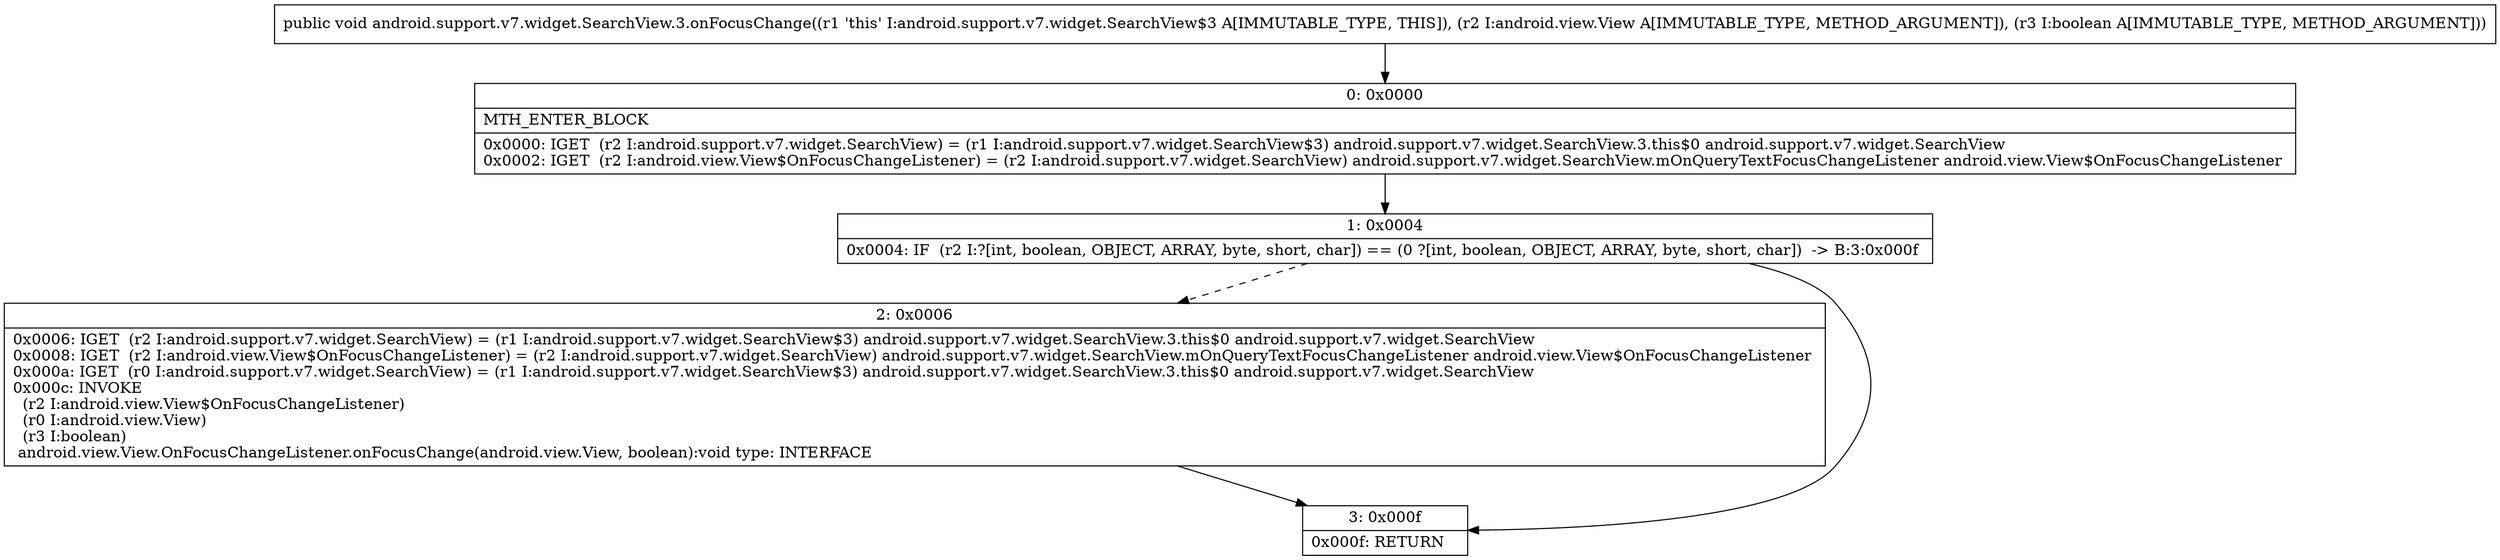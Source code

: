 digraph "CFG forandroid.support.v7.widget.SearchView.3.onFocusChange(Landroid\/view\/View;Z)V" {
Node_0 [shape=record,label="{0\:\ 0x0000|MTH_ENTER_BLOCK\l|0x0000: IGET  (r2 I:android.support.v7.widget.SearchView) = (r1 I:android.support.v7.widget.SearchView$3) android.support.v7.widget.SearchView.3.this$0 android.support.v7.widget.SearchView \l0x0002: IGET  (r2 I:android.view.View$OnFocusChangeListener) = (r2 I:android.support.v7.widget.SearchView) android.support.v7.widget.SearchView.mOnQueryTextFocusChangeListener android.view.View$OnFocusChangeListener \l}"];
Node_1 [shape=record,label="{1\:\ 0x0004|0x0004: IF  (r2 I:?[int, boolean, OBJECT, ARRAY, byte, short, char]) == (0 ?[int, boolean, OBJECT, ARRAY, byte, short, char])  \-\> B:3:0x000f \l}"];
Node_2 [shape=record,label="{2\:\ 0x0006|0x0006: IGET  (r2 I:android.support.v7.widget.SearchView) = (r1 I:android.support.v7.widget.SearchView$3) android.support.v7.widget.SearchView.3.this$0 android.support.v7.widget.SearchView \l0x0008: IGET  (r2 I:android.view.View$OnFocusChangeListener) = (r2 I:android.support.v7.widget.SearchView) android.support.v7.widget.SearchView.mOnQueryTextFocusChangeListener android.view.View$OnFocusChangeListener \l0x000a: IGET  (r0 I:android.support.v7.widget.SearchView) = (r1 I:android.support.v7.widget.SearchView$3) android.support.v7.widget.SearchView.3.this$0 android.support.v7.widget.SearchView \l0x000c: INVOKE  \l  (r2 I:android.view.View$OnFocusChangeListener)\l  (r0 I:android.view.View)\l  (r3 I:boolean)\l android.view.View.OnFocusChangeListener.onFocusChange(android.view.View, boolean):void type: INTERFACE \l}"];
Node_3 [shape=record,label="{3\:\ 0x000f|0x000f: RETURN   \l}"];
MethodNode[shape=record,label="{public void android.support.v7.widget.SearchView.3.onFocusChange((r1 'this' I:android.support.v7.widget.SearchView$3 A[IMMUTABLE_TYPE, THIS]), (r2 I:android.view.View A[IMMUTABLE_TYPE, METHOD_ARGUMENT]), (r3 I:boolean A[IMMUTABLE_TYPE, METHOD_ARGUMENT])) }"];
MethodNode -> Node_0;
Node_0 -> Node_1;
Node_1 -> Node_2[style=dashed];
Node_1 -> Node_3;
Node_2 -> Node_3;
}

